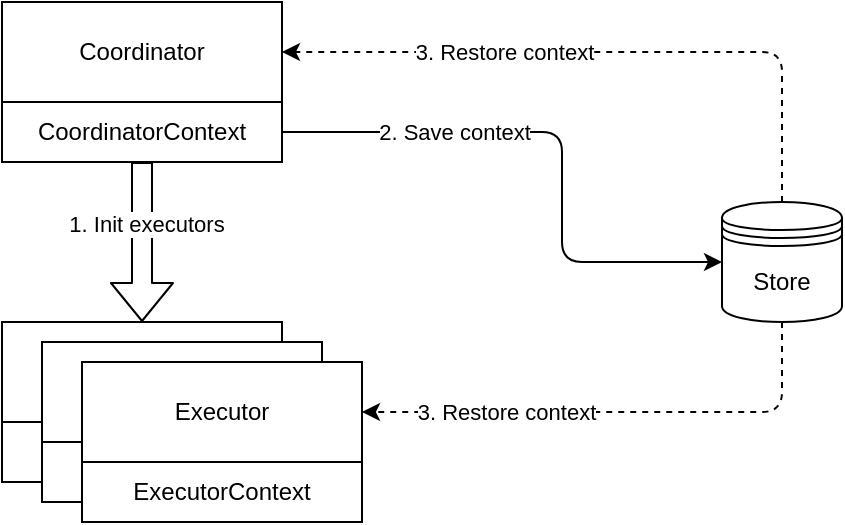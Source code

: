 <mxfile version="17.5.0" type="github" pages="2">
  <diagram id="Ll0VtS5k7MybpNmATOE-" name="P1">
    <mxGraphModel dx="946" dy="646" grid="1" gridSize="10" guides="1" tooltips="1" connect="1" arrows="1" fold="1" page="1" pageScale="1" pageWidth="827" pageHeight="1169" math="0" shadow="0">
      <root>
        <mxCell id="0" />
        <mxCell id="1" parent="0" />
        <mxCell id="YumP3khAgC9zow3Is1LS-1" value="Coordinator" style="rounded=0;whiteSpace=wrap;html=1;" parent="1" vertex="1">
          <mxGeometry x="240" y="120" width="140" height="50" as="geometry" />
        </mxCell>
        <mxCell id="YumP3khAgC9zow3Is1LS-2" value="CoordinatorContext" style="rounded=0;whiteSpace=wrap;html=1;" parent="1" vertex="1">
          <mxGeometry x="240" y="170" width="140" height="30" as="geometry" />
        </mxCell>
        <mxCell id="YumP3khAgC9zow3Is1LS-3" value="Store" style="shape=datastore;whiteSpace=wrap;html=1;" parent="1" vertex="1">
          <mxGeometry x="600" y="220" width="60" height="60" as="geometry" />
        </mxCell>
        <mxCell id="YumP3khAgC9zow3Is1LS-16" value="" style="endArrow=classic;html=1;exitX=1;exitY=0.5;exitDx=0;exitDy=0;entryX=0;entryY=0.5;entryDx=0;entryDy=0;edgeStyle=orthogonalEdgeStyle;" parent="1" source="YumP3khAgC9zow3Is1LS-2" target="YumP3khAgC9zow3Is1LS-3" edge="1">
          <mxGeometry width="50" height="50" relative="1" as="geometry">
            <mxPoint x="430" y="375" as="sourcePoint" />
            <mxPoint x="610" y="340" as="targetPoint" />
            <Array as="points">
              <mxPoint x="520" y="185" />
              <mxPoint x="520" y="250" />
            </Array>
          </mxGeometry>
        </mxCell>
        <mxCell id="YumP3khAgC9zow3Is1LS-17" value="2. Save context" style="edgeLabel;html=1;align=center;verticalAlign=middle;resizable=0;points=[];" parent="YumP3khAgC9zow3Is1LS-16" vertex="1" connectable="0">
          <mxGeometry x="-0.733" relative="1" as="geometry">
            <mxPoint x="47.67" as="offset" />
          </mxGeometry>
        </mxCell>
        <mxCell id="YumP3khAgC9zow3Is1LS-18" value="" style="shape=flexArrow;endArrow=classic;html=1;exitX=0.5;exitY=1;exitDx=0;exitDy=0;entryX=0.5;entryY=0;entryDx=0;entryDy=0;" parent="1" source="YumP3khAgC9zow3Is1LS-2" target="YumP3khAgC9zow3Is1LS-6" edge="1">
          <mxGeometry width="50" height="50" relative="1" as="geometry">
            <mxPoint x="390" y="490" as="sourcePoint" />
            <mxPoint x="440" y="440" as="targetPoint" />
          </mxGeometry>
        </mxCell>
        <mxCell id="YumP3khAgC9zow3Is1LS-19" value="1. Init executors" style="edgeLabel;html=1;align=center;verticalAlign=middle;resizable=0;points=[];" parent="YumP3khAgC9zow3Is1LS-18" vertex="1" connectable="0">
          <mxGeometry x="-0.225" y="2" relative="1" as="geometry">
            <mxPoint as="offset" />
          </mxGeometry>
        </mxCell>
        <mxCell id="YumP3khAgC9zow3Is1LS-20" value="" style="endArrow=classic;html=1;entryX=1;entryY=0.5;entryDx=0;entryDy=0;exitX=0.5;exitY=0;exitDx=0;exitDy=0;edgeStyle=orthogonalEdgeStyle;dashed=1;" parent="1" source="YumP3khAgC9zow3Is1LS-3" target="YumP3khAgC9zow3Is1LS-1" edge="1">
          <mxGeometry width="50" height="50" relative="1" as="geometry">
            <mxPoint x="390" y="490" as="sourcePoint" />
            <mxPoint x="440" y="440" as="targetPoint" />
          </mxGeometry>
        </mxCell>
        <mxCell id="YumP3khAgC9zow3Is1LS-22" value="3. Restore context" style="edgeLabel;html=1;align=center;verticalAlign=middle;resizable=0;points=[];" parent="YumP3khAgC9zow3Is1LS-20" vertex="1" connectable="0">
          <mxGeometry x="0.318" y="-1" relative="1" as="geometry">
            <mxPoint y="1" as="offset" />
          </mxGeometry>
        </mxCell>
        <mxCell id="YumP3khAgC9zow3Is1LS-21" value="" style="endArrow=classic;html=1;entryX=1;entryY=0.5;entryDx=0;entryDy=0;exitX=0.5;exitY=1;exitDx=0;exitDy=0;edgeStyle=orthogonalEdgeStyle;dashed=1;" parent="1" source="YumP3khAgC9zow3Is1LS-3" target="YumP3khAgC9zow3Is1LS-12" edge="1">
          <mxGeometry width="50" height="50" relative="1" as="geometry">
            <mxPoint x="640" y="230" as="sourcePoint" />
            <mxPoint x="390" y="155" as="targetPoint" />
          </mxGeometry>
        </mxCell>
        <mxCell id="YumP3khAgC9zow3Is1LS-23" value="&lt;span style=&quot;color: rgba(0 , 0 , 0 , 0) ; font-family: monospace ; font-size: 0px ; background-color: rgb(248 , 249 , 250)&quot;&gt;%3CmxGraphModel%3E%3Croot%3E%3CmxCell%20id%3D%220%22%2F%3E%3CmxCell%20id%3D%221%22%20parent%3D%220%22%2F%3E%3CmxCell%20id%3D%222%22%20value%3D%223.%20Restore%20context%22%20style%3D%22edgeLabel%3Bhtml%3D1%3Balign%3Dcenter%3BverticalAlign%3Dmiddle%3Bresizable%3D0%3Bpoints%3D%5B%5D%3B%22%20vertex%3D%221%22%20connectable%3D%220%22%20parent%3D%221%22%3E%3CmxGeometry%20x%3D%22490.833%22%20y%3D%22145%22%20as%3D%22geometry%22%2F%3E%3C%2FmxCell%3E%3C%2Froot%3E%3C%2FmxGraphModel%3E&lt;/span&gt;" style="edgeLabel;html=1;align=center;verticalAlign=middle;resizable=0;points=[];" parent="YumP3khAgC9zow3Is1LS-21" vertex="1" connectable="0">
          <mxGeometry x="0.634" y="-1" relative="1" as="geometry">
            <mxPoint as="offset" />
          </mxGeometry>
        </mxCell>
        <mxCell id="YumP3khAgC9zow3Is1LS-24" value="3. Restore context" style="edgeLabel;html=1;align=center;verticalAlign=middle;resizable=0;points=[];" parent="YumP3khAgC9zow3Is1LS-21" vertex="1" connectable="0">
          <mxGeometry x="0.595" y="-2" relative="1" as="geometry">
            <mxPoint x="20.33" y="2" as="offset" />
          </mxGeometry>
        </mxCell>
        <mxCell id="YumP3khAgC9zow3Is1LS-6" value="Executor" style="rounded=0;whiteSpace=wrap;html=1;" parent="1" vertex="1">
          <mxGeometry x="240" y="280" width="140" height="50" as="geometry" />
        </mxCell>
        <mxCell id="YumP3khAgC9zow3Is1LS-7" value="ExecutorContext" style="rounded=0;whiteSpace=wrap;html=1;" parent="1" vertex="1">
          <mxGeometry x="240" y="330" width="140" height="30" as="geometry" />
        </mxCell>
        <mxCell id="YumP3khAgC9zow3Is1LS-9" value="Executor" style="rounded=0;whiteSpace=wrap;html=1;" parent="1" vertex="1">
          <mxGeometry x="260" y="290" width="140" height="50" as="geometry" />
        </mxCell>
        <mxCell id="YumP3khAgC9zow3Is1LS-10" value="ExecutorContext" style="rounded=0;whiteSpace=wrap;html=1;" parent="1" vertex="1">
          <mxGeometry x="260" y="340" width="140" height="30" as="geometry" />
        </mxCell>
        <mxCell id="YumP3khAgC9zow3Is1LS-12" value="Executor" style="rounded=0;whiteSpace=wrap;html=1;" parent="1" vertex="1">
          <mxGeometry x="280" y="300" width="140" height="50" as="geometry" />
        </mxCell>
        <mxCell id="YumP3khAgC9zow3Is1LS-13" value="ExecutorContext" style="rounded=0;whiteSpace=wrap;html=1;" parent="1" vertex="1">
          <mxGeometry x="280" y="350" width="140" height="30" as="geometry" />
        </mxCell>
      </root>
    </mxGraphModel>
  </diagram>
  <diagram id="y88TQVYKABNYReGNglNt" name="P2">
    <mxGraphModel dx="946" dy="646" grid="1" gridSize="10" guides="1" tooltips="1" connect="1" arrows="1" fold="1" page="1" pageScale="1" pageWidth="827" pageHeight="1169" math="0" shadow="0">
      <root>
        <mxCell id="1wJOX9fwhEkIJKxeC1iM-0" />
        <mxCell id="1wJOX9fwhEkIJKxeC1iM-1" parent="1wJOX9fwhEkIJKxeC1iM-0" />
        <mxCell id="iKATb6fRCm-MJM8Mmvhp-19" value="" style="rounded=0;whiteSpace=wrap;html=1;dashed=1;" parent="1wJOX9fwhEkIJKxeC1iM-1" vertex="1">
          <mxGeometry x="206" y="100" width="484" height="130" as="geometry" />
        </mxCell>
        <mxCell id="iKATb6fRCm-MJM8Mmvhp-0" value="Coordinator" style="rounded=0;whiteSpace=wrap;html=1;" parent="1wJOX9fwhEkIJKxeC1iM-1" vertex="1">
          <mxGeometry x="240" y="120" width="140" height="50" as="geometry" />
        </mxCell>
        <mxCell id="iKATb6fRCm-MJM8Mmvhp-1" value="CoordinatorContext" style="rounded=0;whiteSpace=wrap;html=1;" parent="1wJOX9fwhEkIJKxeC1iM-1" vertex="1">
          <mxGeometry x="240" y="170" width="140" height="30" as="geometry" />
        </mxCell>
        <mxCell id="iKATb6fRCm-MJM8Mmvhp-2" value="Store" style="shape=datastore;whiteSpace=wrap;html=1;" parent="1wJOX9fwhEkIJKxeC1iM-1" vertex="1">
          <mxGeometry x="600" y="155" width="60" height="60" as="geometry" />
        </mxCell>
        <mxCell id="iKATb6fRCm-MJM8Mmvhp-3" value="" style="endArrow=classic;html=1;exitX=1;exitY=0.5;exitDx=0;exitDy=0;entryX=0;entryY=0.5;entryDx=0;entryDy=0;" parent="1wJOX9fwhEkIJKxeC1iM-1" source="iKATb6fRCm-MJM8Mmvhp-1" target="iKATb6fRCm-MJM8Mmvhp-2" edge="1">
          <mxGeometry width="50" height="50" relative="1" as="geometry">
            <mxPoint x="430" y="375" as="sourcePoint" />
            <mxPoint x="610" y="340" as="targetPoint" />
          </mxGeometry>
        </mxCell>
        <mxCell id="iKATb6fRCm-MJM8Mmvhp-4" value="2. Save context" style="edgeLabel;html=1;align=center;verticalAlign=middle;resizable=0;points=[];" parent="iKATb6fRCm-MJM8Mmvhp-3" vertex="1" connectable="0">
          <mxGeometry x="-0.733" relative="1" as="geometry">
            <mxPoint x="47.67" as="offset" />
          </mxGeometry>
        </mxCell>
        <mxCell id="iKATb6fRCm-MJM8Mmvhp-5" value="" style="shape=flexArrow;endArrow=classic;html=1;exitX=0.5;exitY=1;exitDx=0;exitDy=0;entryX=0.5;entryY=0;entryDx=0;entryDy=0;" parent="1wJOX9fwhEkIJKxeC1iM-1" source="iKATb6fRCm-MJM8Mmvhp-1" target="iKATb6fRCm-MJM8Mmvhp-12" edge="1">
          <mxGeometry width="50" height="50" relative="1" as="geometry">
            <mxPoint x="390" y="490" as="sourcePoint" />
            <mxPoint x="440" y="440" as="targetPoint" />
          </mxGeometry>
        </mxCell>
        <mxCell id="iKATb6fRCm-MJM8Mmvhp-6" value="1. Init executors" style="edgeLabel;html=1;align=center;verticalAlign=middle;resizable=0;points=[];" parent="iKATb6fRCm-MJM8Mmvhp-5" vertex="1" connectable="0">
          <mxGeometry x="-0.225" y="2" relative="1" as="geometry">
            <mxPoint x="-11" y="10" as="offset" />
          </mxGeometry>
        </mxCell>
        <mxCell id="iKATb6fRCm-MJM8Mmvhp-7" value="" style="endArrow=classic;html=1;entryX=1;entryY=0.5;entryDx=0;entryDy=0;exitX=0.5;exitY=0;exitDx=0;exitDy=0;edgeStyle=orthogonalEdgeStyle;dashed=1;" parent="1wJOX9fwhEkIJKxeC1iM-1" source="iKATb6fRCm-MJM8Mmvhp-2" target="iKATb6fRCm-MJM8Mmvhp-0" edge="1">
          <mxGeometry width="50" height="50" relative="1" as="geometry">
            <mxPoint x="390" y="490" as="sourcePoint" />
            <mxPoint x="440" y="440" as="targetPoint" />
          </mxGeometry>
        </mxCell>
        <mxCell id="iKATb6fRCm-MJM8Mmvhp-8" value="3. Restore context" style="edgeLabel;html=1;align=center;verticalAlign=middle;resizable=0;points=[];" parent="iKATb6fRCm-MJM8Mmvhp-7" vertex="1" connectable="0">
          <mxGeometry x="0.318" y="-1" relative="1" as="geometry">
            <mxPoint y="1" as="offset" />
          </mxGeometry>
        </mxCell>
        <mxCell id="iKATb6fRCm-MJM8Mmvhp-12" value="Executor" style="rounded=0;whiteSpace=wrap;html=1;" parent="1wJOX9fwhEkIJKxeC1iM-1" vertex="1">
          <mxGeometry x="240" y="330" width="140" height="50" as="geometry" />
        </mxCell>
        <mxCell id="iKATb6fRCm-MJM8Mmvhp-13" value="ExecutorContext" style="rounded=0;whiteSpace=wrap;html=1;" parent="1wJOX9fwhEkIJKxeC1iM-1" vertex="1">
          <mxGeometry x="240" y="380" width="140" height="30" as="geometry" />
        </mxCell>
        <mxCell id="iKATb6fRCm-MJM8Mmvhp-14" value="Executor" style="rounded=0;whiteSpace=wrap;html=1;" parent="1wJOX9fwhEkIJKxeC1iM-1" vertex="1">
          <mxGeometry x="260" y="340" width="140" height="50" as="geometry" />
        </mxCell>
        <mxCell id="iKATb6fRCm-MJM8Mmvhp-15" value="ExecutorContext" style="rounded=0;whiteSpace=wrap;html=1;" parent="1wJOX9fwhEkIJKxeC1iM-1" vertex="1">
          <mxGeometry x="260" y="390" width="140" height="30" as="geometry" />
        </mxCell>
        <mxCell id="iKATb6fRCm-MJM8Mmvhp-16" value="Executor" style="rounded=0;whiteSpace=wrap;html=1;" parent="1wJOX9fwhEkIJKxeC1iM-1" vertex="1">
          <mxGeometry x="280" y="350" width="140" height="50" as="geometry" />
        </mxCell>
        <mxCell id="iKATb6fRCm-MJM8Mmvhp-17" value="ExecutorContext" style="rounded=0;whiteSpace=wrap;html=1;" parent="1wJOX9fwhEkIJKxeC1iM-1" vertex="1">
          <mxGeometry x="280" y="400" width="140" height="30" as="geometry" />
        </mxCell>
        <mxCell id="iKATb6fRCm-MJM8Mmvhp-22" value="Actor Observer" style="rounded=0;whiteSpace=wrap;html=1;fillColor=#f5f5f5;strokeColor=#666666;fontColor=#333333;" parent="1wJOX9fwhEkIJKxeC1iM-1" vertex="1">
          <mxGeometry x="520" y="353" width="140" height="70" as="geometry" />
        </mxCell>
        <mxCell id="iKATb6fRCm-MJM8Mmvhp-23" value="" style="endArrow=classic;html=1;exitX=1;exitY=0.75;exitDx=0;exitDy=0;entryX=0;entryY=0.5;entryDx=0;entryDy=0;dashed=1;startArrow=classic;startFill=1;" parent="1wJOX9fwhEkIJKxeC1iM-1" source="iKATb6fRCm-MJM8Mmvhp-16" target="iKATb6fRCm-MJM8Mmvhp-22" edge="1">
          <mxGeometry width="50" height="50" relative="1" as="geometry">
            <mxPoint x="530" y="480" as="sourcePoint" />
            <mxPoint x="580" y="430" as="targetPoint" />
          </mxGeometry>
        </mxCell>
        <mxCell id="iKATb6fRCm-MJM8Mmvhp-24" value="" style="endArrow=classic;html=1;exitX=0.5;exitY=0;exitDx=0;exitDy=0;entryX=0.75;entryY=1;entryDx=0;entryDy=0;dashed=1;edgeStyle=orthogonalEdgeStyle;" parent="1wJOX9fwhEkIJKxeC1iM-1" source="iKATb6fRCm-MJM8Mmvhp-22" target="iKATb6fRCm-MJM8Mmvhp-1" edge="1">
          <mxGeometry width="50" height="50" relative="1" as="geometry">
            <mxPoint x="430.0" y="397.5" as="sourcePoint" />
            <mxPoint x="530" y="398.0" as="targetPoint" />
          </mxGeometry>
        </mxCell>
        <mxCell id="iKATb6fRCm-MJM8Mmvhp-25" value="4.&amp;nbsp;onActorStateChanged" style="edgeLabel;html=1;align=center;verticalAlign=middle;resizable=0;points=[];" parent="iKATb6fRCm-MJM8Mmvhp-24" vertex="1" connectable="0">
          <mxGeometry x="0.081" y="-1" relative="1" as="geometry">
            <mxPoint as="offset" />
          </mxGeometry>
        </mxCell>
      </root>
    </mxGraphModel>
  </diagram>
</mxfile>
